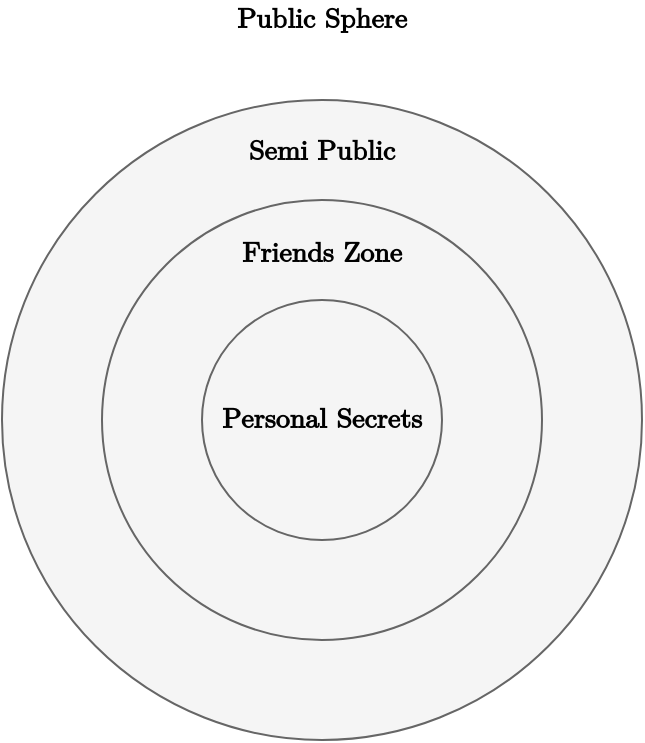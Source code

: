 <mxfile version="12.6.5" type="device"><diagram id="0jmmhCBpTw2qsZJFmdWx" name="Page-1"><mxGraphModel dx="749" dy="666" grid="1" gridSize="10" guides="1" tooltips="1" connect="1" arrows="1" fold="1" page="1" pageScale="1" pageWidth="827" pageHeight="1169" math="0" shadow="0"><root><mxCell id="0"/><mxCell id="1" parent="0"/><mxCell id="kxbsJFqjmWvPUxH2vtsy-1" value="" style="ellipse;whiteSpace=wrap;html=1;aspect=fixed;fillColor=#f5f5f5;strokeColor=#666666;fontColor=#333333;" vertex="1" parent="1"><mxGeometry x="170" y="90" width="320" height="320" as="geometry"/></mxCell><mxCell id="kxbsJFqjmWvPUxH2vtsy-2" value="" style="ellipse;whiteSpace=wrap;html=1;aspect=fixed;fillColor=#f5f5f5;strokeColor=#666666;fontColor=#333333;" vertex="1" parent="1"><mxGeometry x="220" y="140" width="220" height="220" as="geometry"/></mxCell><mxCell id="kxbsJFqjmWvPUxH2vtsy-3" value="" style="ellipse;whiteSpace=wrap;html=1;aspect=fixed;fillColor=#f5f5f5;strokeColor=#666666;fontColor=#333333;" vertex="1" parent="1"><mxGeometry x="270" y="190" width="120" height="120" as="geometry"/></mxCell><mxCell id="kxbsJFqjmWvPUxH2vtsy-4" value="Public Sphere" style="text;html=1;strokeColor=none;fillColor=none;align=center;verticalAlign=middle;whiteSpace=wrap;rounded=0;fontFamily=Latin Modern Math;fontSize=14;fontStyle=1" vertex="1" parent="1"><mxGeometry x="270" y="40" width="120" height="20" as="geometry"/></mxCell><mxCell id="kxbsJFqjmWvPUxH2vtsy-5" value="Semi Public" style="text;html=1;strokeColor=none;fillColor=none;align=center;verticalAlign=middle;whiteSpace=wrap;rounded=0;fontFamily=Latin Modern Math;fontSize=14;fontStyle=1" vertex="1" parent="1"><mxGeometry x="270" y="106" width="120" height="20" as="geometry"/></mxCell><mxCell id="kxbsJFqjmWvPUxH2vtsy-6" value="Friends Zone" style="text;html=1;strokeColor=none;fillColor=none;align=center;verticalAlign=middle;whiteSpace=wrap;rounded=0;fontFamily=Latin Modern Math;fontSize=14;fontStyle=1" vertex="1" parent="1"><mxGeometry x="270" y="157" width="120" height="20" as="geometry"/></mxCell><mxCell id="kxbsJFqjmWvPUxH2vtsy-7" value="Personal Secrets" style="text;html=1;strokeColor=none;fillColor=none;align=center;verticalAlign=middle;whiteSpace=wrap;rounded=0;fontFamily=Latin Modern Math;fontSize=14;fontStyle=1" vertex="1" parent="1"><mxGeometry x="270" y="240" width="120" height="20" as="geometry"/></mxCell></root></mxGraphModel></diagram></mxfile>